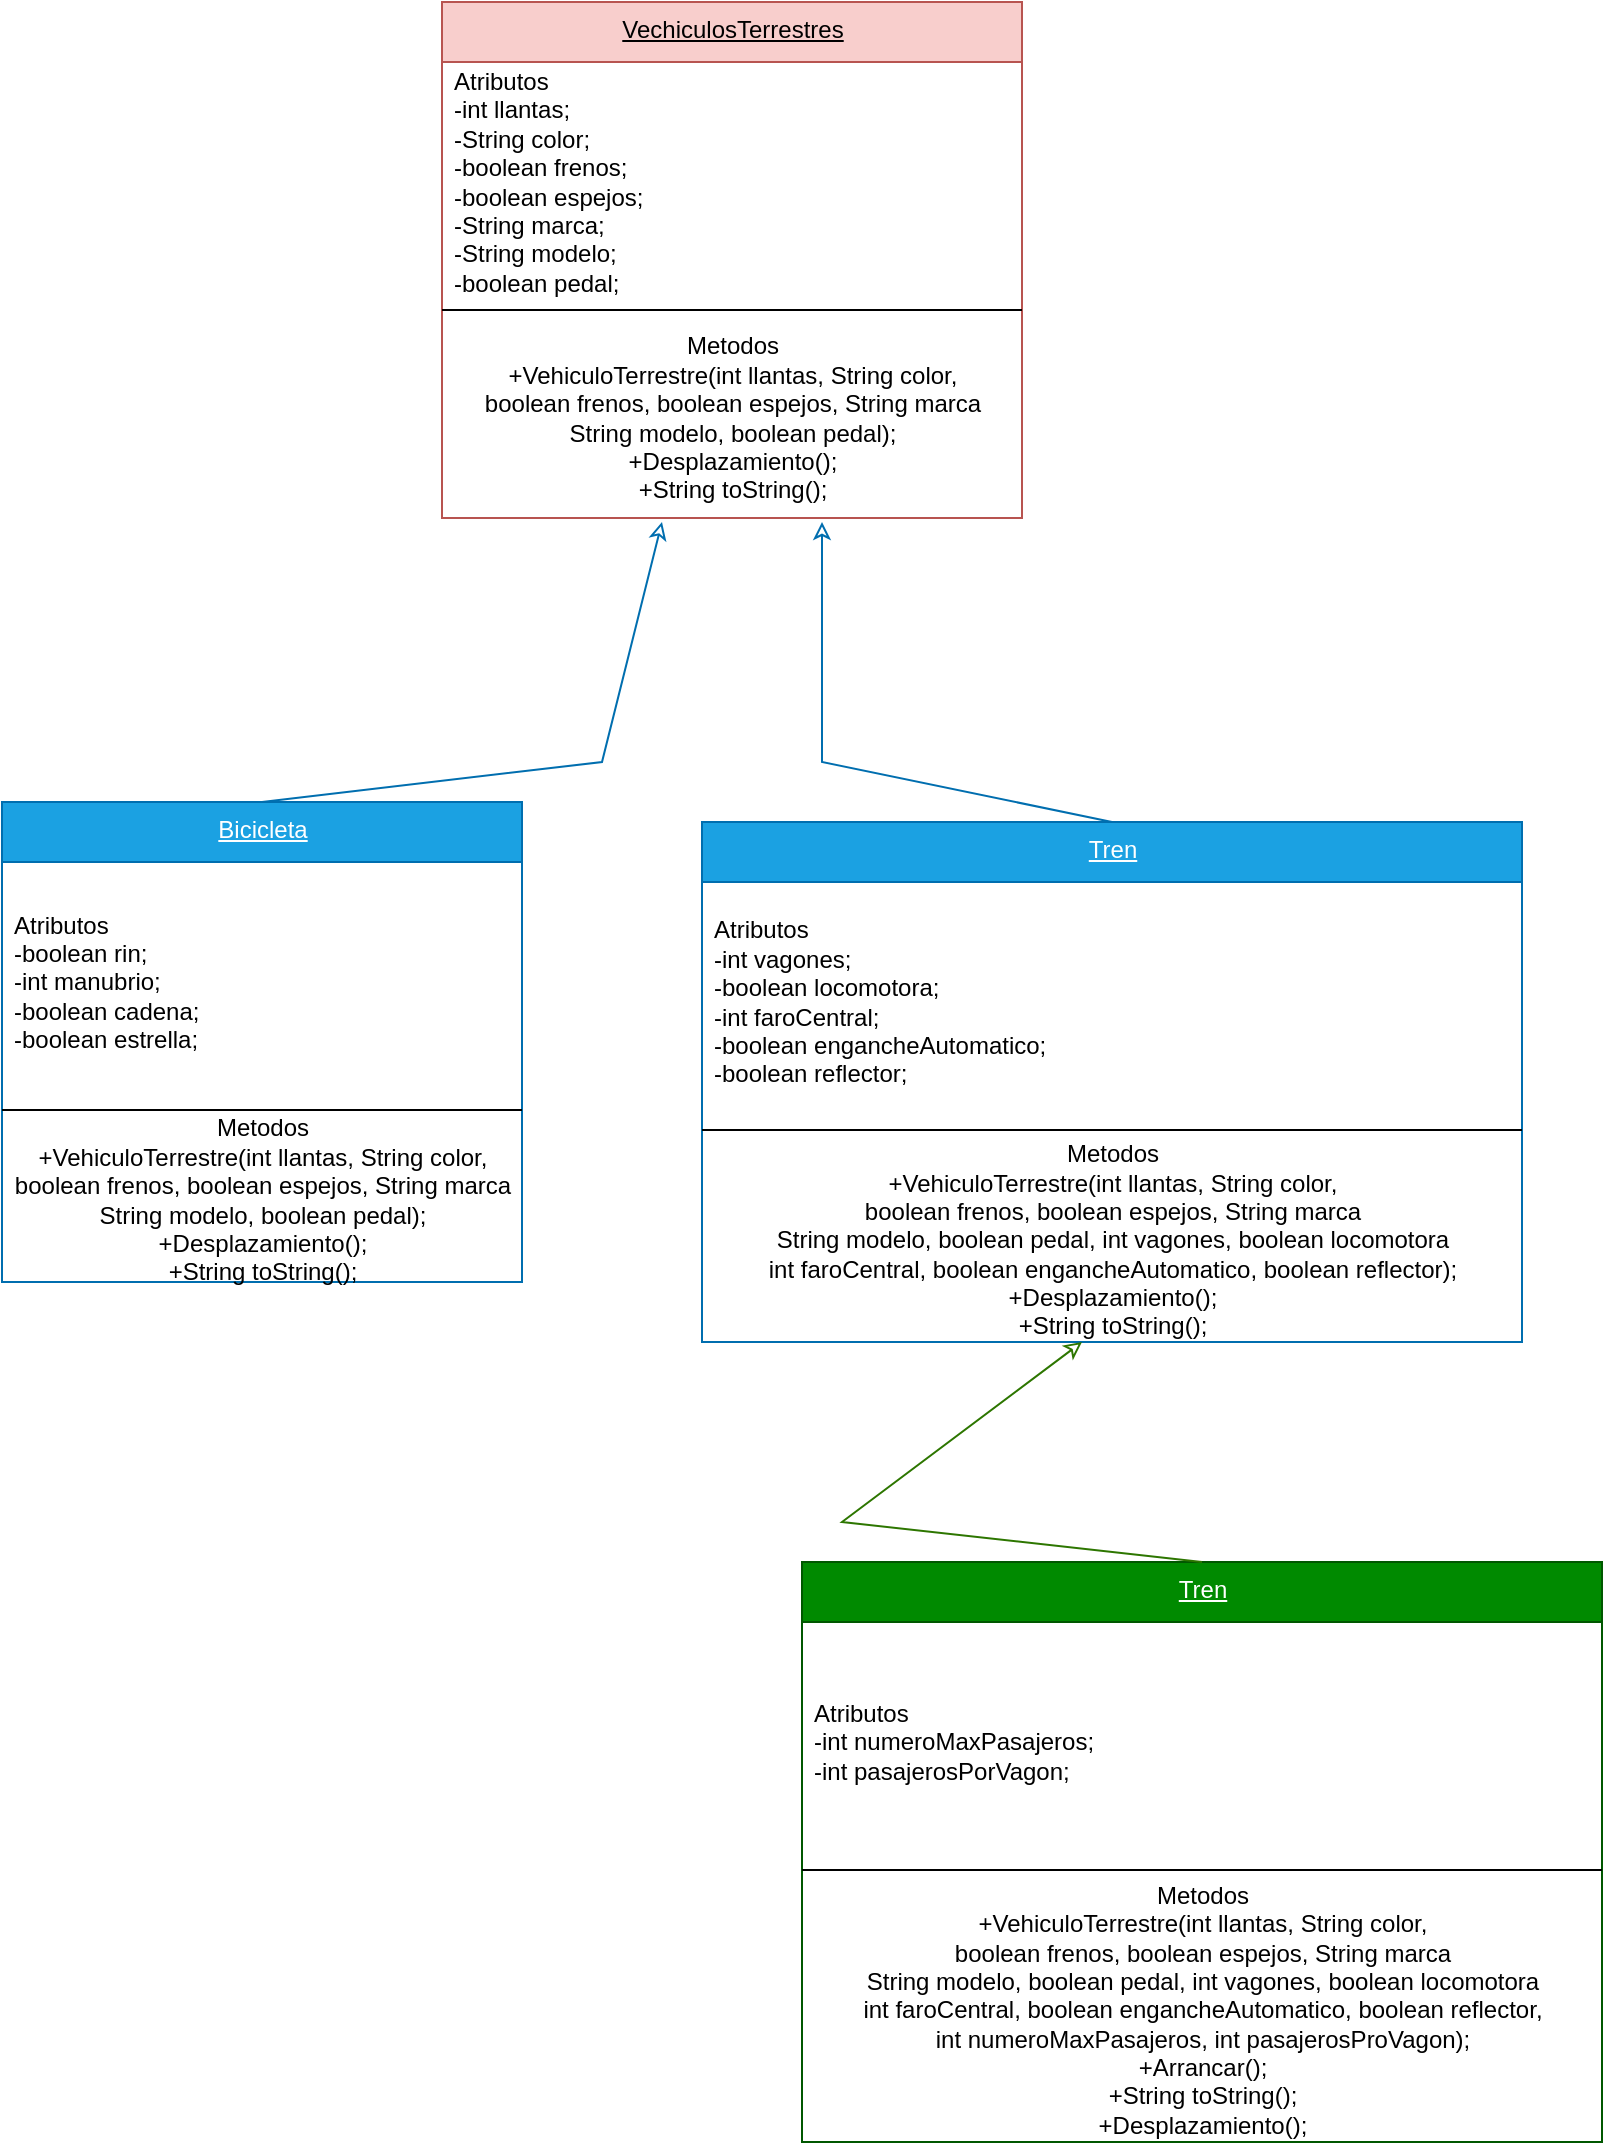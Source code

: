<mxfile version="15.6.2" type="github" pages="2">
  <diagram id="kIMMTGyzGg7FBvF_XWBy" name="Page-1">
    <mxGraphModel dx="782" dy="420" grid="1" gridSize="10" guides="1" tooltips="1" connect="1" arrows="1" fold="1" page="1" pageScale="1" pageWidth="850" pageHeight="1100" math="0" shadow="0">
      <root>
        <mxCell id="0" />
        <mxCell id="1" parent="0" />
        <mxCell id="2wqTJiajr15-v-TX5q5e-1" value="Bicicleta" style="swimlane;fontStyle=4;align=center;verticalAlign=top;childLayout=stackLayout;horizontal=1;startSize=30;horizontalStack=0;resizeParent=1;resizeParentMax=0;resizeLast=0;collapsible=0;marginBottom=0;html=1;fillColor=#1ba1e2;strokeColor=#006EAF;fontColor=#ffffff;" vertex="1" parent="1">
          <mxGeometry x="40" y="420" width="260" height="240" as="geometry" />
        </mxCell>
        <mxCell id="2wqTJiajr15-v-TX5q5e-2" value="&lt;div&gt;Atributos&lt;/div&gt;&lt;div&gt;-boolean rin;&lt;/div&gt;&lt;div&gt;-&lt;span style=&quot;white-space: pre&quot;&gt;&lt;/span&gt;int manubrio;&lt;/div&gt;&lt;div&gt;-boolean cadena;&lt;/div&gt;&lt;div&gt;-boolean estrella;&lt;/div&gt;" style="html=1;strokeColor=none;fillColor=none;align=left;verticalAlign=middle;spacingLeft=4;spacingRight=4;rotatable=0;points=[[0,0.5],[1,0.5]];resizeWidth=1;" vertex="1" parent="2wqTJiajr15-v-TX5q5e-1">
          <mxGeometry y="30" width="260" height="120" as="geometry" />
        </mxCell>
        <mxCell id="2wqTJiajr15-v-TX5q5e-3" value="" style="line;strokeWidth=1;fillColor=none;align=left;verticalAlign=middle;spacingTop=-1;spacingLeft=3;spacingRight=3;rotatable=0;labelPosition=right;points=[];portConstraint=eastwest;" vertex="1" parent="2wqTJiajr15-v-TX5q5e-1">
          <mxGeometry y="150" width="260" height="8" as="geometry" />
        </mxCell>
        <mxCell id="2wqTJiajr15-v-TX5q5e-4" value="&lt;div&gt;Metodos&lt;/div&gt;&lt;div&gt;+VehiculoTerrestre(int llantas, String color, &lt;br&gt;boolean frenos, boolean espejos, String marca&lt;br&gt;String modelo, boolean pedal);&lt;/div&gt;&lt;div&gt;+Desplazamiento();&lt;/div&gt;&lt;div&gt;+String toString();&lt;br&gt;&lt;/div&gt;" style="html=1;strokeColor=none;fillColor=none;align=center;verticalAlign=middle;spacingLeft=4;spacingRight=4;rotatable=0;points=[[0,0.5],[1,0.5]];resizeWidth=1;" vertex="1" parent="2wqTJiajr15-v-TX5q5e-1">
          <mxGeometry y="158" width="260" height="82" as="geometry" />
        </mxCell>
        <mxCell id="2wqTJiajr15-v-TX5q5e-7" value="VechiculosTerrestres" style="swimlane;fontStyle=4;align=center;verticalAlign=top;childLayout=stackLayout;horizontal=1;startSize=30;horizontalStack=0;resizeParent=1;resizeParentMax=0;resizeLast=0;collapsible=0;marginBottom=0;html=1;fillColor=#f8cecc;strokeColor=#b85450;" vertex="1" parent="1">
          <mxGeometry x="260" y="20" width="290" height="258" as="geometry" />
        </mxCell>
        <mxCell id="2wqTJiajr15-v-TX5q5e-8" value="&lt;div&gt;Atributos&lt;/div&gt;&lt;div&gt;-int llantas;&lt;/div&gt;&lt;div&gt;-&lt;span style=&quot;white-space: pre&quot;&gt;&lt;/span&gt;String color;&lt;/div&gt;&lt;div&gt;-boolean frenos;&lt;/div&gt;&lt;div&gt;-boolean espejos;&lt;/div&gt;&lt;div&gt;-String marca;&lt;/div&gt;&lt;div&gt;-String modelo;&lt;/div&gt;&lt;div&gt;-boolean pedal;&lt;br&gt;&lt;/div&gt;" style="html=1;strokeColor=none;fillColor=none;align=left;verticalAlign=middle;spacingLeft=4;spacingRight=4;rotatable=0;points=[[0,0.5],[1,0.5]];resizeWidth=1;" vertex="1" parent="2wqTJiajr15-v-TX5q5e-7">
          <mxGeometry y="30" width="290" height="120" as="geometry" />
        </mxCell>
        <mxCell id="2wqTJiajr15-v-TX5q5e-9" value="" style="line;strokeWidth=1;fillColor=none;align=left;verticalAlign=middle;spacingTop=-1;spacingLeft=3;spacingRight=3;rotatable=0;labelPosition=right;points=[];portConstraint=eastwest;" vertex="1" parent="2wqTJiajr15-v-TX5q5e-7">
          <mxGeometry y="150" width="290" height="8" as="geometry" />
        </mxCell>
        <mxCell id="2wqTJiajr15-v-TX5q5e-10" value="&lt;div&gt;Metodos&lt;/div&gt;&lt;div&gt;+VehiculoTerrestre(int llantas, String color, &lt;br&gt;boolean frenos, boolean espejos, String marca&lt;br&gt;String modelo, boolean pedal);&lt;/div&gt;&lt;div&gt;+Desplazamiento();&lt;/div&gt;&lt;div&gt;+String toString();&lt;br&gt;&lt;/div&gt;" style="html=1;strokeColor=none;fillColor=none;align=center;verticalAlign=middle;spacingLeft=4;spacingRight=4;rotatable=0;points=[[0,0.5],[1,0.5]];resizeWidth=1;" vertex="1" parent="2wqTJiajr15-v-TX5q5e-7">
          <mxGeometry y="158" width="290" height="100" as="geometry" />
        </mxCell>
        <mxCell id="2wqTJiajr15-v-TX5q5e-11" value="Tren" style="swimlane;fontStyle=4;align=center;verticalAlign=top;childLayout=stackLayout;horizontal=1;startSize=30;horizontalStack=0;resizeParent=1;resizeParentMax=0;resizeLast=0;collapsible=0;marginBottom=0;html=1;fillColor=#1ba1e2;strokeColor=#006EAF;fontColor=#ffffff;" vertex="1" parent="1">
          <mxGeometry x="390" y="430" width="410" height="260" as="geometry" />
        </mxCell>
        <mxCell id="2wqTJiajr15-v-TX5q5e-12" value="&lt;div&gt;Atributos&lt;/div&gt;&lt;div&gt;-int vagones;&lt;/div&gt;&lt;div&gt;-&lt;span style=&quot;white-space: pre&quot;&gt;&lt;/span&gt;boolean locomotora;&lt;/div&gt;&lt;div&gt;-int faroCentral;&lt;/div&gt;&lt;div&gt;-boolean engancheAutomatico;&lt;/div&gt;&lt;div&gt;-boolean reflector;&lt;/div&gt;" style="html=1;strokeColor=none;fillColor=none;align=left;verticalAlign=middle;spacingLeft=4;spacingRight=4;rotatable=0;points=[[0,0.5],[1,0.5]];resizeWidth=1;" vertex="1" parent="2wqTJiajr15-v-TX5q5e-11">
          <mxGeometry y="30" width="410" height="120" as="geometry" />
        </mxCell>
        <mxCell id="2wqTJiajr15-v-TX5q5e-13" value="" style="line;strokeWidth=1;fillColor=none;align=left;verticalAlign=middle;spacingTop=-1;spacingLeft=3;spacingRight=3;rotatable=0;labelPosition=right;points=[];portConstraint=eastwest;" vertex="1" parent="2wqTJiajr15-v-TX5q5e-11">
          <mxGeometry y="150" width="410" height="8" as="geometry" />
        </mxCell>
        <mxCell id="2wqTJiajr15-v-TX5q5e-14" value="&lt;div&gt;Metodos&lt;/div&gt;&lt;div&gt;+VehiculoTerrestre(int llantas, String color, &lt;br&gt;boolean frenos, boolean espejos, String marca&lt;br&gt;String modelo, boolean pedal, int vagones, boolean locomotora&lt;br&gt;int faroCentral, boolean engancheAutomatico, boolean reflector);&lt;/div&gt;&lt;div&gt;+Desplazamiento();&lt;/div&gt;&lt;div&gt;+String toString();&lt;br&gt;&lt;/div&gt;" style="html=1;strokeColor=none;fillColor=none;align=center;verticalAlign=middle;spacingLeft=4;spacingRight=4;rotatable=0;points=[[0,0.5],[1,0.5]];resizeWidth=1;" vertex="1" parent="2wqTJiajr15-v-TX5q5e-11">
          <mxGeometry y="158" width="410" height="102" as="geometry" />
        </mxCell>
        <mxCell id="2wqTJiajr15-v-TX5q5e-15" value="Tren" style="swimlane;fontStyle=4;align=center;verticalAlign=top;childLayout=stackLayout;horizontal=1;startSize=30;horizontalStack=0;resizeParent=1;resizeParentMax=0;resizeLast=0;collapsible=0;marginBottom=0;html=1;fillColor=#008a00;strokeColor=#005700;fontColor=#ffffff;" vertex="1" parent="1">
          <mxGeometry x="440" y="800" width="400" height="290" as="geometry" />
        </mxCell>
        <mxCell id="2wqTJiajr15-v-TX5q5e-16" value="&lt;div&gt;Atributos&lt;/div&gt;&lt;div&gt;-int numeroMaxPasajeros;&lt;/div&gt;&lt;div&gt;-int pasajerosPorVagon;&lt;/div&gt;" style="html=1;strokeColor=none;fillColor=none;align=left;verticalAlign=middle;spacingLeft=4;spacingRight=4;rotatable=0;points=[[0,0.5],[1,0.5]];resizeWidth=1;" vertex="1" parent="2wqTJiajr15-v-TX5q5e-15">
          <mxGeometry y="30" width="400" height="120" as="geometry" />
        </mxCell>
        <mxCell id="2wqTJiajr15-v-TX5q5e-17" value="" style="line;strokeWidth=1;fillColor=none;align=left;verticalAlign=middle;spacingTop=-1;spacingLeft=3;spacingRight=3;rotatable=0;labelPosition=right;points=[];portConstraint=eastwest;" vertex="1" parent="2wqTJiajr15-v-TX5q5e-15">
          <mxGeometry y="150" width="400" height="8" as="geometry" />
        </mxCell>
        <mxCell id="2wqTJiajr15-v-TX5q5e-18" value="&lt;div&gt;Metodos&lt;/div&gt;&lt;div&gt;+VehiculoTerrestre(int llantas, String color, &lt;br&gt;boolean frenos, boolean espejos, String marca&lt;br&gt;String modelo, boolean pedal, int vagones, boolean locomotora&lt;br&gt;int faroCentral, boolean engancheAutomatico, boolean reflector,&lt;br&gt;int numeroMaxPasajeros, int pasajerosProVagon);&lt;/div&gt;&lt;div&gt;+Arrancar();&lt;/div&gt;&lt;div&gt;+String toString();&lt;/div&gt;&lt;div&gt;+Desplazamiento();&lt;br&gt;&lt;/div&gt;" style="html=1;strokeColor=none;fillColor=none;align=center;verticalAlign=middle;spacingLeft=4;spacingRight=4;rotatable=0;points=[[0,0.5],[1,0.5]];resizeWidth=1;" vertex="1" parent="2wqTJiajr15-v-TX5q5e-15">
          <mxGeometry y="158" width="400" height="132" as="geometry" />
        </mxCell>
        <mxCell id="2wqTJiajr15-v-TX5q5e-20" value="" style="endArrow=classic;html=1;rounded=0;exitX=0.5;exitY=0;exitDx=0;exitDy=0;strokeColor=#006EAF;endFill=0;strokeWidth=1;startSize=35;fillColor=#1ba1e2;" edge="1" parent="1" source="2wqTJiajr15-v-TX5q5e-11">
          <mxGeometry width="50" height="50" relative="1" as="geometry">
            <mxPoint x="350" y="320" as="sourcePoint" />
            <mxPoint x="450" y="280" as="targetPoint" />
            <Array as="points">
              <mxPoint x="450" y="400" />
            </Array>
          </mxGeometry>
        </mxCell>
        <mxCell id="2wqTJiajr15-v-TX5q5e-21" value="" style="endArrow=classic;html=1;rounded=0;exitX=0.5;exitY=0;exitDx=0;exitDy=0;strokeColor=#006EAF;endFill=0;strokeWidth=1;startSize=35;fillColor=#1ba1e2;" edge="1" parent="1" source="2wqTJiajr15-v-TX5q5e-1">
          <mxGeometry width="50" height="50" relative="1" as="geometry">
            <mxPoint x="635" y="440" as="sourcePoint" />
            <mxPoint x="370" y="280" as="targetPoint" />
            <Array as="points">
              <mxPoint x="340" y="400" />
            </Array>
          </mxGeometry>
        </mxCell>
        <mxCell id="2wqTJiajr15-v-TX5q5e-22" value="" style="endArrow=classic;html=1;rounded=0;exitX=0.5;exitY=0;exitDx=0;exitDy=0;strokeColor=#2D7600;endFill=0;strokeWidth=1;startSize=35;fillColor=#60a917;" edge="1" parent="1" source="2wqTJiajr15-v-TX5q5e-15">
          <mxGeometry width="50" height="50" relative="1" as="geometry">
            <mxPoint x="485" y="740" as="sourcePoint" />
            <mxPoint x="580" y="690" as="targetPoint" />
            <Array as="points">
              <mxPoint x="460" y="780" />
            </Array>
          </mxGeometry>
        </mxCell>
      </root>
    </mxGraphModel>
  </diagram>
  <diagram id="1S35UvFpdBLYkdutkVYu" name="Page-2">
    <mxGraphModel dx="782" dy="420" grid="1" gridSize="10" guides="1" tooltips="1" connect="1" arrows="1" fold="1" page="1" pageScale="1" pageWidth="850" pageHeight="1100" math="0" shadow="0">
      <root>
        <mxCell id="15-THOqFj9estvNL2UCk-0" />
        <mxCell id="15-THOqFj9estvNL2UCk-1" parent="15-THOqFj9estvNL2UCk-0" />
        <mxCell id="15-THOqFj9estvNL2UCk-2" value="Pruebas" style="swimlane;fontStyle=4;align=center;verticalAlign=top;childLayout=stackLayout;horizontal=1;startSize=30;horizontalStack=0;resizeParent=1;resizeParentMax=0;resizeLast=0;collapsible=0;marginBottom=0;html=1;" vertex="1" parent="15-THOqFj9estvNL2UCk-1">
          <mxGeometry x="330" y="150" width="280" height="88" as="geometry" />
        </mxCell>
        <mxCell id="15-THOqFj9estvNL2UCk-3" value="Atributos" style="html=1;strokeColor=none;fillColor=none;align=left;verticalAlign=middle;spacingLeft=4;spacingRight=4;rotatable=0;points=[[0,0.5],[1,0.5]];resizeWidth=1;" vertex="1" parent="15-THOqFj9estvNL2UCk-2">
          <mxGeometry y="30" width="280" height="30" as="geometry" />
        </mxCell>
        <mxCell id="15-THOqFj9estvNL2UCk-4" value="" style="line;strokeWidth=1;fillColor=none;align=left;verticalAlign=middle;spacingTop=-1;spacingLeft=3;spacingRight=3;rotatable=0;labelPosition=right;points=[];portConstraint=eastwest;" vertex="1" parent="15-THOqFj9estvNL2UCk-2">
          <mxGeometry y="60" width="280" height="8" as="geometry" />
        </mxCell>
        <mxCell id="15-THOqFj9estvNL2UCk-5" value="&lt;div&gt;Metodos&lt;/div&gt;&lt;div&gt;&lt;br&gt;&lt;/div&gt;" style="html=1;strokeColor=none;fillColor=none;align=center;verticalAlign=middle;spacingLeft=4;spacingRight=4;rotatable=0;points=[[0,0.5],[1,0.5]];resizeWidth=1;" vertex="1" parent="15-THOqFj9estvNL2UCk-2">
          <mxGeometry y="68" width="280" height="20" as="geometry" />
        </mxCell>
      </root>
    </mxGraphModel>
  </diagram>
</mxfile>

